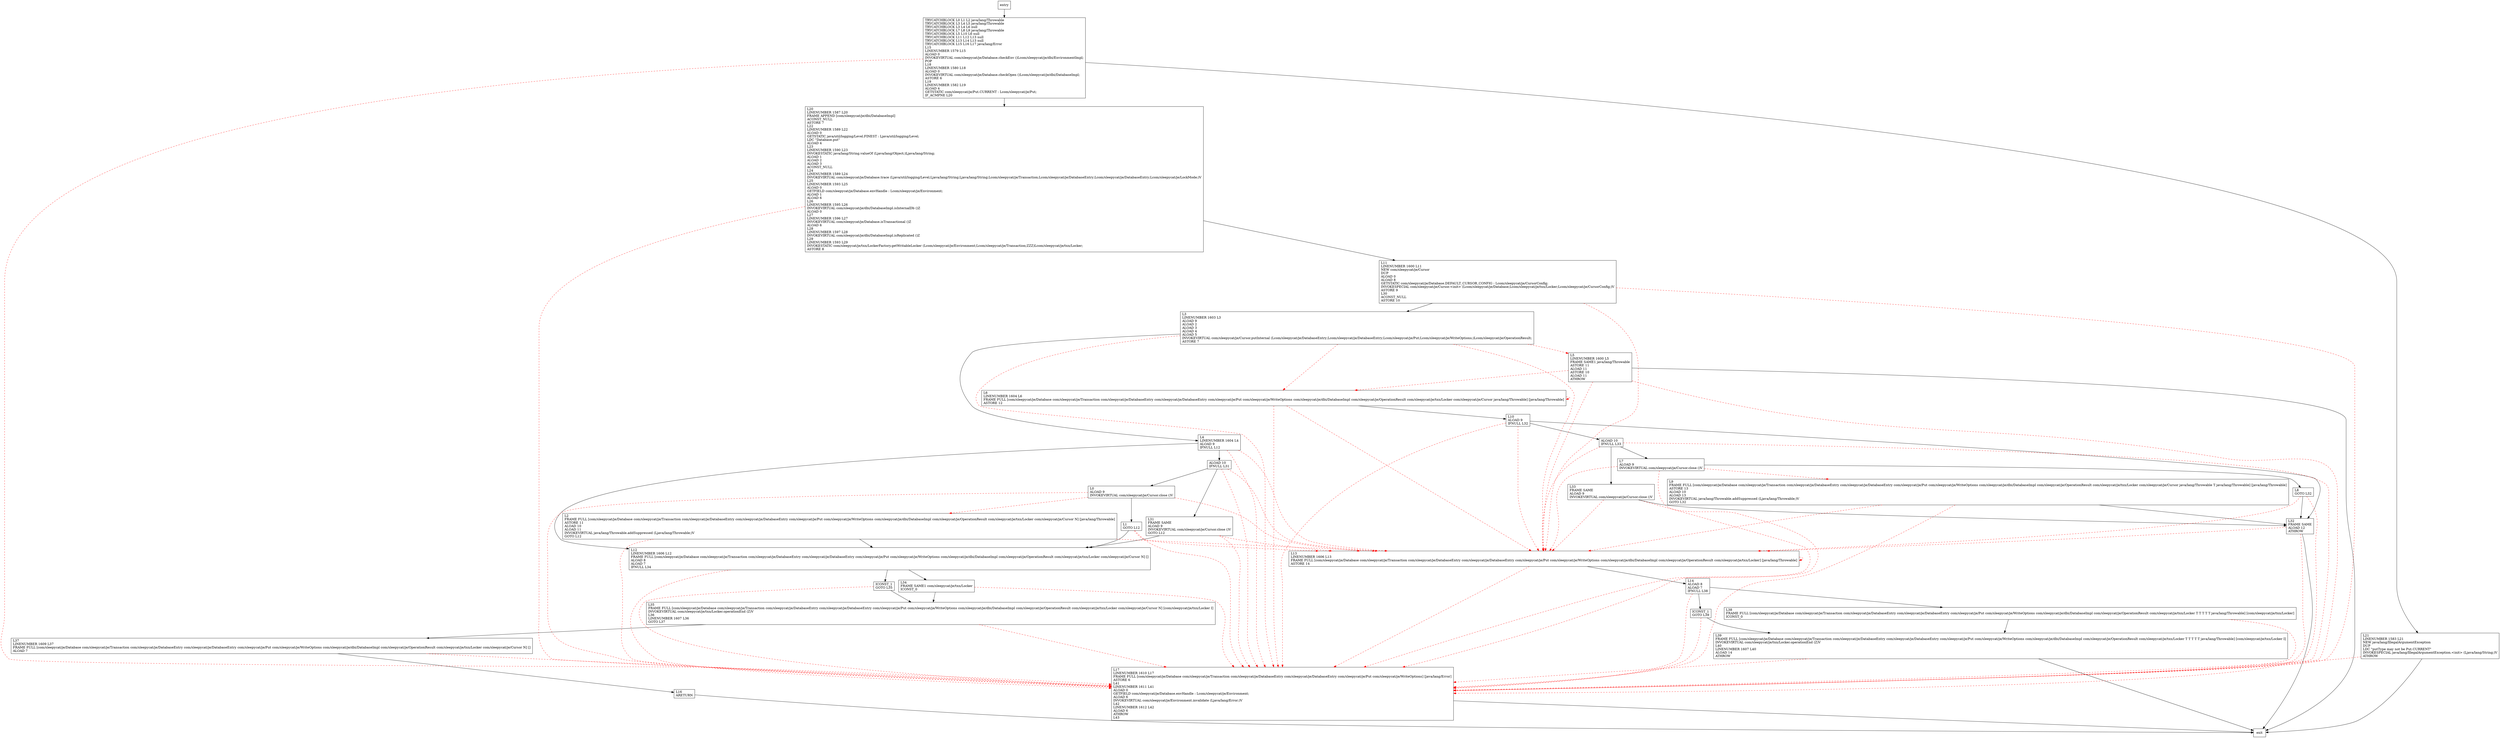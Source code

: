 digraph put {
node [shape=record];
1267506297 [label="L9\lFRAME FULL [com/sleepycat/je/Database com/sleepycat/je/Transaction com/sleepycat/je/DatabaseEntry com/sleepycat/je/DatabaseEntry com/sleepycat/je/Put com/sleepycat/je/WriteOptions com/sleepycat/je/dbi/DatabaseImpl com/sleepycat/je/OperationResult com/sleepycat/je/txn/Locker com/sleepycat/je/Cursor java/lang/Throwable T java/lang/Throwable] [java/lang/Throwable]\lASTORE 13\lALOAD 10\lALOAD 13\lINVOKEVIRTUAL java/lang/Throwable.addSuppressed (Ljava/lang/Throwable;)V\lGOTO L32\l"];
1927193754 [label="L4\lLINENUMBER 1604 L4\lALOAD 9\lIFNULL L12\l"];
1582294957 [label="L10\lALOAD 9\lIFNULL L32\l"];
452939753 [label="L13\lLINENUMBER 1606 L13\lFRAME FULL [com/sleepycat/je/Database com/sleepycat/je/Transaction com/sleepycat/je/DatabaseEntry com/sleepycat/je/DatabaseEntry com/sleepycat/je/Put com/sleepycat/je/WriteOptions com/sleepycat/je/dbi/DatabaseImpl com/sleepycat/je/OperationResult com/sleepycat/je/txn/Locker] [java/lang/Throwable]\lASTORE 14\l"];
992780692 [label="L14\lALOAD 8\lALOAD 7\lIFNULL L38\l"];
1145027397 [label="L17\lLINENUMBER 1610 L17\lFRAME FULL [com/sleepycat/je/Database com/sleepycat/je/Transaction com/sleepycat/je/DatabaseEntry com/sleepycat/je/DatabaseEntry com/sleepycat/je/Put com/sleepycat/je/WriteOptions] [java/lang/Error]\lASTORE 6\lL41\lLINENUMBER 1611 L41\lALOAD 0\lGETFIELD com/sleepycat/je/Database.envHandle : Lcom/sleepycat/je/Environment;\lALOAD 6\lINVOKEVIRTUAL com/sleepycat/je/Environment.invalidate (Ljava/lang/Error;)V\lL42\lLINENUMBER 1612 L42\lALOAD 6\lATHROW\lL43\l"];
2034803894 [label="L33\lFRAME SAME\lALOAD 9\lINVOKEVIRTUAL com/sleepycat/je/Cursor.close ()V\l"];
244837100 [label="L11\lLINENUMBER 1600 L11\lNEW com/sleepycat/je/Cursor\lDUP\lALOAD 0\lALOAD 8\lGETSTATIC com/sleepycat/je/Database.DEFAULT_CURSOR_CONFIG : Lcom/sleepycat/je/CursorConfig;\lINVOKESPECIAL com/sleepycat/je/Cursor.\<init\> (Lcom/sleepycat/je/Database;Lcom/sleepycat/je/txn/Locker;Lcom/sleepycat/je/CursorConfig;)V\lASTORE 9\lL30\lACONST_NULL\lASTORE 10\l"];
2063775792 [label="ALOAD 10\lIFNULL L33\l"];
536736693 [label="ALOAD 10\lIFNULL L31\l"];
1400363125 [label="ICONST_1\lGOTO L35\l"];
1576554219 [label="L39\lFRAME FULL [com/sleepycat/je/Database com/sleepycat/je/Transaction com/sleepycat/je/DatabaseEntry com/sleepycat/je/DatabaseEntry com/sleepycat/je/Put com/sleepycat/je/WriteOptions com/sleepycat/je/dbi/DatabaseImpl com/sleepycat/je/OperationResult com/sleepycat/je/txn/Locker T T T T T java/lang/Throwable] [com/sleepycat/je/txn/Locker I]\lINVOKEVIRTUAL com/sleepycat/je/txn/Locker.operationEnd (Z)V\lL40\lLINENUMBER 1607 L40\lALOAD 14\lATHROW\l"];
490365947 [label="L0\lALOAD 9\lINVOKEVIRTUAL com/sleepycat/je/Cursor.close ()V\l"];
182316183 [label="L16\lARETURN\l"];
557099488 [label="ICONST_1\lGOTO L39\l"];
1296731764 [label="L38\lFRAME FULL [com/sleepycat/je/Database com/sleepycat/je/Transaction com/sleepycat/je/DatabaseEntry com/sleepycat/je/DatabaseEntry com/sleepycat/je/Put com/sleepycat/je/WriteOptions com/sleepycat/je/dbi/DatabaseImpl com/sleepycat/je/OperationResult com/sleepycat/je/txn/Locker T T T T T java/lang/Throwable] [com/sleepycat/je/txn/Locker]\lICONST_0\l"];
1029323027 [label="L34\lFRAME SAME1 com/sleepycat/je/txn/Locker\lICONST_0\l"];
2064959510 [label="L5\lLINENUMBER 1600 L5\lFRAME SAME1 java/lang/Throwable\lASTORE 11\lALOAD 11\lASTORE 10\lALOAD 11\lATHROW\l"];
648124060 [label="L31\lFRAME SAME\lALOAD 9\lINVOKEVIRTUAL com/sleepycat/je/Cursor.close ()V\lGOTO L12\l"];
1882981341 [label="L35\lFRAME FULL [com/sleepycat/je/Database com/sleepycat/je/Transaction com/sleepycat/je/DatabaseEntry com/sleepycat/je/DatabaseEntry com/sleepycat/je/Put com/sleepycat/je/WriteOptions com/sleepycat/je/dbi/DatabaseImpl com/sleepycat/je/OperationResult com/sleepycat/je/txn/Locker com/sleepycat/je/Cursor N] [com/sleepycat/je/txn/Locker I]\lINVOKEVIRTUAL com/sleepycat/je/txn/Locker.operationEnd (Z)V\lL36\lLINENUMBER 1607 L36\lGOTO L37\l"];
1290630264 [label="L37\lLINENUMBER 1609 L37\lFRAME FULL [com/sleepycat/je/Database com/sleepycat/je/Transaction com/sleepycat/je/DatabaseEntry com/sleepycat/je/DatabaseEntry com/sleepycat/je/Put com/sleepycat/je/WriteOptions com/sleepycat/je/dbi/DatabaseImpl com/sleepycat/je/OperationResult com/sleepycat/je/txn/Locker com/sleepycat/je/Cursor N] []\lALOAD 7\l"];
156798579 [label="L32\lFRAME SAME\lALOAD 12\lATHROW\l"];
1842123254 [label="L1\lGOTO L12\l"];
70397057 [label="L6\lLINENUMBER 1604 L6\lFRAME FULL [com/sleepycat/je/Database com/sleepycat/je/Transaction com/sleepycat/je/DatabaseEntry com/sleepycat/je/DatabaseEntry com/sleepycat/je/Put com/sleepycat/je/WriteOptions com/sleepycat/je/dbi/DatabaseImpl com/sleepycat/je/OperationResult com/sleepycat/je/txn/Locker com/sleepycat/je/Cursor java/lang/Throwable] [java/lang/Throwable]\lASTORE 12\l"];
2057376034 [label="L20\lLINENUMBER 1587 L20\lFRAME APPEND [com/sleepycat/je/dbi/DatabaseImpl]\lACONST_NULL\lASTORE 7\lL22\lLINENUMBER 1589 L22\lALOAD 0\lGETSTATIC java/util/logging/Level.FINEST : Ljava/util/logging/Level;\lLDC \"Database.put\"\lALOAD 4\lL23\lLINENUMBER 1590 L23\lINVOKESTATIC java/lang/String.valueOf (Ljava/lang/Object;)Ljava/lang/String;\lALOAD 1\lALOAD 2\lALOAD 3\lACONST_NULL\lL24\lLINENUMBER 1589 L24\lINVOKEVIRTUAL com/sleepycat/je/Database.trace (Ljava/util/logging/Level;Ljava/lang/String;Ljava/lang/String;Lcom/sleepycat/je/Transaction;Lcom/sleepycat/je/DatabaseEntry;Lcom/sleepycat/je/DatabaseEntry;Lcom/sleepycat/je/LockMode;)V\lL25\lLINENUMBER 1593 L25\lALOAD 0\lGETFIELD com/sleepycat/je/Database.envHandle : Lcom/sleepycat/je/Environment;\lALOAD 1\lALOAD 6\lL26\lLINENUMBER 1595 L26\lINVOKEVIRTUAL com/sleepycat/je/dbi/DatabaseImpl.isInternalDb ()Z\lALOAD 0\lL27\lLINENUMBER 1596 L27\lINVOKEVIRTUAL com/sleepycat/je/Database.isTransactional ()Z\lALOAD 6\lL28\lLINENUMBER 1597 L28\lINVOKEVIRTUAL com/sleepycat/je/dbi/DatabaseImpl.isReplicated ()Z\lL29\lLINENUMBER 1593 L29\lINVOKESTATIC com/sleepycat/je/txn/LockerFactory.getWritableLocker (Lcom/sleepycat/je/Environment;Lcom/sleepycat/je/Transaction;ZZZ)Lcom/sleepycat/je/txn/Locker;\lASTORE 8\l"];
51354327 [label="L2\lFRAME FULL [com/sleepycat/je/Database com/sleepycat/je/Transaction com/sleepycat/je/DatabaseEntry com/sleepycat/je/DatabaseEntry com/sleepycat/je/Put com/sleepycat/je/WriteOptions com/sleepycat/je/dbi/DatabaseImpl com/sleepycat/je/OperationResult com/sleepycat/je/txn/Locker com/sleepycat/je/Cursor N] [java/lang/Throwable]\lASTORE 11\lALOAD 10\lALOAD 11\lINVOKEVIRTUAL java/lang/Throwable.addSuppressed (Ljava/lang/Throwable;)V\lGOTO L12\l"];
377860807 [label="L8\lGOTO L32\l"];
1018510668 [label="L3\lLINENUMBER 1603 L3\lALOAD 9\lALOAD 2\lALOAD 3\lALOAD 4\lALOAD 5\lINVOKEVIRTUAL com/sleepycat/je/Cursor.putInternal (Lcom/sleepycat/je/DatabaseEntry;Lcom/sleepycat/je/DatabaseEntry;Lcom/sleepycat/je/Put;Lcom/sleepycat/je/WriteOptions;)Lcom/sleepycat/je/OperationResult;\lASTORE 7\l"];
618607660 [label="L21\lLINENUMBER 1583 L21\lNEW java/lang/IllegalArgumentException\lDUP\lLDC \"putType may not be Put.CURRENT\"\lINVOKESPECIAL java/lang/IllegalArgumentException.\<init\> (Ljava/lang/String;)V\lATHROW\l"];
301477398 [label="L7\lALOAD 9\lINVOKEVIRTUAL com/sleepycat/je/Cursor.close ()V\l"];
9957960 [label="TRYCATCHBLOCK L0 L1 L2 java/lang/Throwable\lTRYCATCHBLOCK L3 L4 L5 java/lang/Throwable\lTRYCATCHBLOCK L3 L4 L6 null\lTRYCATCHBLOCK L7 L8 L9 java/lang/Throwable\lTRYCATCHBLOCK L5 L10 L6 null\lTRYCATCHBLOCK L11 L12 L13 null\lTRYCATCHBLOCK L13 L14 L13 null\lTRYCATCHBLOCK L15 L16 L17 java/lang/Error\lL15\lLINENUMBER 1579 L15\lALOAD 0\lINVOKEVIRTUAL com/sleepycat/je/Database.checkEnv ()Lcom/sleepycat/je/dbi/EnvironmentImpl;\lPOP\lL18\lLINENUMBER 1580 L18\lALOAD 0\lINVOKEVIRTUAL com/sleepycat/je/Database.checkOpen ()Lcom/sleepycat/je/dbi/DatabaseImpl;\lASTORE 6\lL19\lLINENUMBER 1582 L19\lALOAD 4\lGETSTATIC com/sleepycat/je/Put.CURRENT : Lcom/sleepycat/je/Put;\lIF_ACMPNE L20\l"];
901735027 [label="L12\lLINENUMBER 1606 L12\lFRAME FULL [com/sleepycat/je/Database com/sleepycat/je/Transaction com/sleepycat/je/DatabaseEntry com/sleepycat/je/DatabaseEntry com/sleepycat/je/Put com/sleepycat/je/WriteOptions com/sleepycat/je/dbi/DatabaseImpl com/sleepycat/je/OperationResult com/sleepycat/je/txn/Locker com/sleepycat/je/Cursor N] []\lALOAD 8\lALOAD 7\lIFNULL L34\l"];
entry;
exit;
1267506297 -> 156798579
1267506297 -> 452939753 [style=dashed, color=red]
1267506297 -> 1145027397 [style=dashed, color=red]
1927193754 -> 536736693
1927193754 -> 452939753 [style=dashed, color=red]
1927193754 -> 901735027
1927193754 -> 1145027397 [style=dashed, color=red]
1582294957 -> 2063775792
1582294957 -> 156798579
1582294957 -> 452939753 [style=dashed, color=red]
1582294957 -> 1145027397 [style=dashed, color=red]
452939753 -> 452939753 [style=dashed, color=red]
452939753 -> 992780692
452939753 -> 1145027397 [style=dashed, color=red]
992780692 -> 557099488
992780692 -> 1296731764
992780692 -> 1145027397 [style=dashed, color=red]
1145027397 -> exit
2034803894 -> 156798579
2034803894 -> 452939753 [style=dashed, color=red]
2034803894 -> 1145027397 [style=dashed, color=red]
244837100 -> 1018510668
244837100 -> 452939753 [style=dashed, color=red]
244837100 -> 1145027397 [style=dashed, color=red]
2063775792 -> 301477398
2063775792 -> 452939753 [style=dashed, color=red]
2063775792 -> 2034803894
2063775792 -> 1145027397 [style=dashed, color=red]
536736693 -> 490365947
536736693 -> 452939753 [style=dashed, color=red]
536736693 -> 648124060
536736693 -> 1145027397 [style=dashed, color=red]
1400363125 -> 1882981341
1400363125 -> 1145027397 [style=dashed, color=red]
1576554219 -> exit
1576554219 -> 1145027397 [style=dashed, color=red]
490365947 -> 1842123254
490365947 -> 51354327 [style=dashed, color=red]
490365947 -> 452939753 [style=dashed, color=red]
490365947 -> 1145027397 [style=dashed, color=red]
182316183 -> exit
557099488 -> 1576554219
557099488 -> 1145027397 [style=dashed, color=red]
1296731764 -> 1576554219
1296731764 -> 1145027397 [style=dashed, color=red]
1029323027 -> 1882981341
1029323027 -> 1145027397 [style=dashed, color=red]
2064959510 -> exit
2064959510 -> 70397057 [style=dashed, color=red]
2064959510 -> 452939753 [style=dashed, color=red]
2064959510 -> 1145027397 [style=dashed, color=red]
648124060 -> 452939753 [style=dashed, color=red]
648124060 -> 901735027
648124060 -> 1145027397 [style=dashed, color=red]
1882981341 -> 1290630264
1882981341 -> 1145027397 [style=dashed, color=red]
1290630264 -> 182316183
1290630264 -> 1145027397 [style=dashed, color=red]
entry -> 9957960
156798579 -> exit
156798579 -> 452939753 [style=dashed, color=red]
156798579 -> 1145027397 [style=dashed, color=red]
1842123254 -> 452939753 [style=dashed, color=red]
1842123254 -> 901735027
1842123254 -> 1145027397 [style=dashed, color=red]
70397057 -> 70397057 [style=dashed, color=red]
70397057 -> 1582294957
70397057 -> 452939753 [style=dashed, color=red]
70397057 -> 1145027397 [style=dashed, color=red]
2057376034 -> 244837100
2057376034 -> 1145027397 [style=dashed, color=red]
51354327 -> 452939753 [style=dashed, color=red]
51354327 -> 901735027
51354327 -> 1145027397 [style=dashed, color=red]
377860807 -> 156798579
377860807 -> 452939753 [style=dashed, color=red]
377860807 -> 1145027397 [style=dashed, color=red]
1018510668 -> 70397057 [style=dashed, color=red]
1018510668 -> 2064959510 [style=dashed, color=red]
1018510668 -> 1927193754
1018510668 -> 452939753 [style=dashed, color=red]
1018510668 -> 1145027397 [style=dashed, color=red]
618607660 -> exit
618607660 -> 1145027397 [style=dashed, color=red]
301477398 -> 1267506297 [style=dashed, color=red]
301477398 -> 377860807
301477398 -> 452939753 [style=dashed, color=red]
301477398 -> 1145027397 [style=dashed, color=red]
9957960 -> 2057376034
9957960 -> 618607660
9957960 -> 1145027397 [style=dashed, color=red]
901735027 -> 1029323027
901735027 -> 1400363125
901735027 -> 1145027397 [style=dashed, color=red]
}
